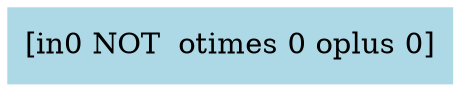 digraph "[x := 2]" {
"0x23a9250" [label="[in0 NOT  otimes 0 oplus 0]", color=lightblue,style=filled,shape=box]
}


